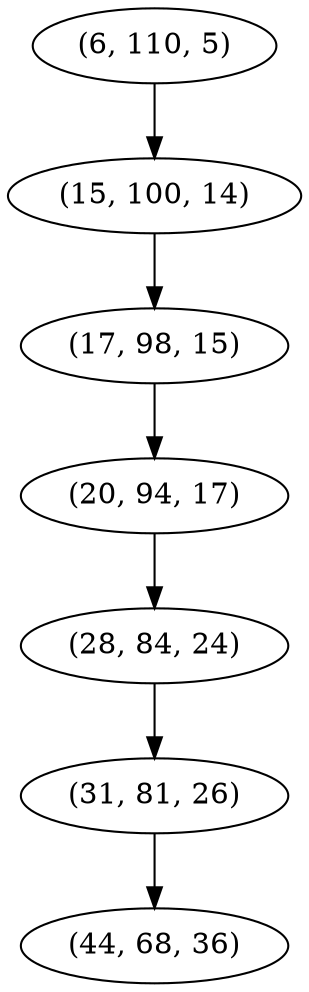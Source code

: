 digraph tree {
    "(6, 110, 5)";
    "(15, 100, 14)";
    "(17, 98, 15)";
    "(20, 94, 17)";
    "(28, 84, 24)";
    "(31, 81, 26)";
    "(44, 68, 36)";
    "(6, 110, 5)" -> "(15, 100, 14)";
    "(15, 100, 14)" -> "(17, 98, 15)";
    "(17, 98, 15)" -> "(20, 94, 17)";
    "(20, 94, 17)" -> "(28, 84, 24)";
    "(28, 84, 24)" -> "(31, 81, 26)";
    "(31, 81, 26)" -> "(44, 68, 36)";
}
